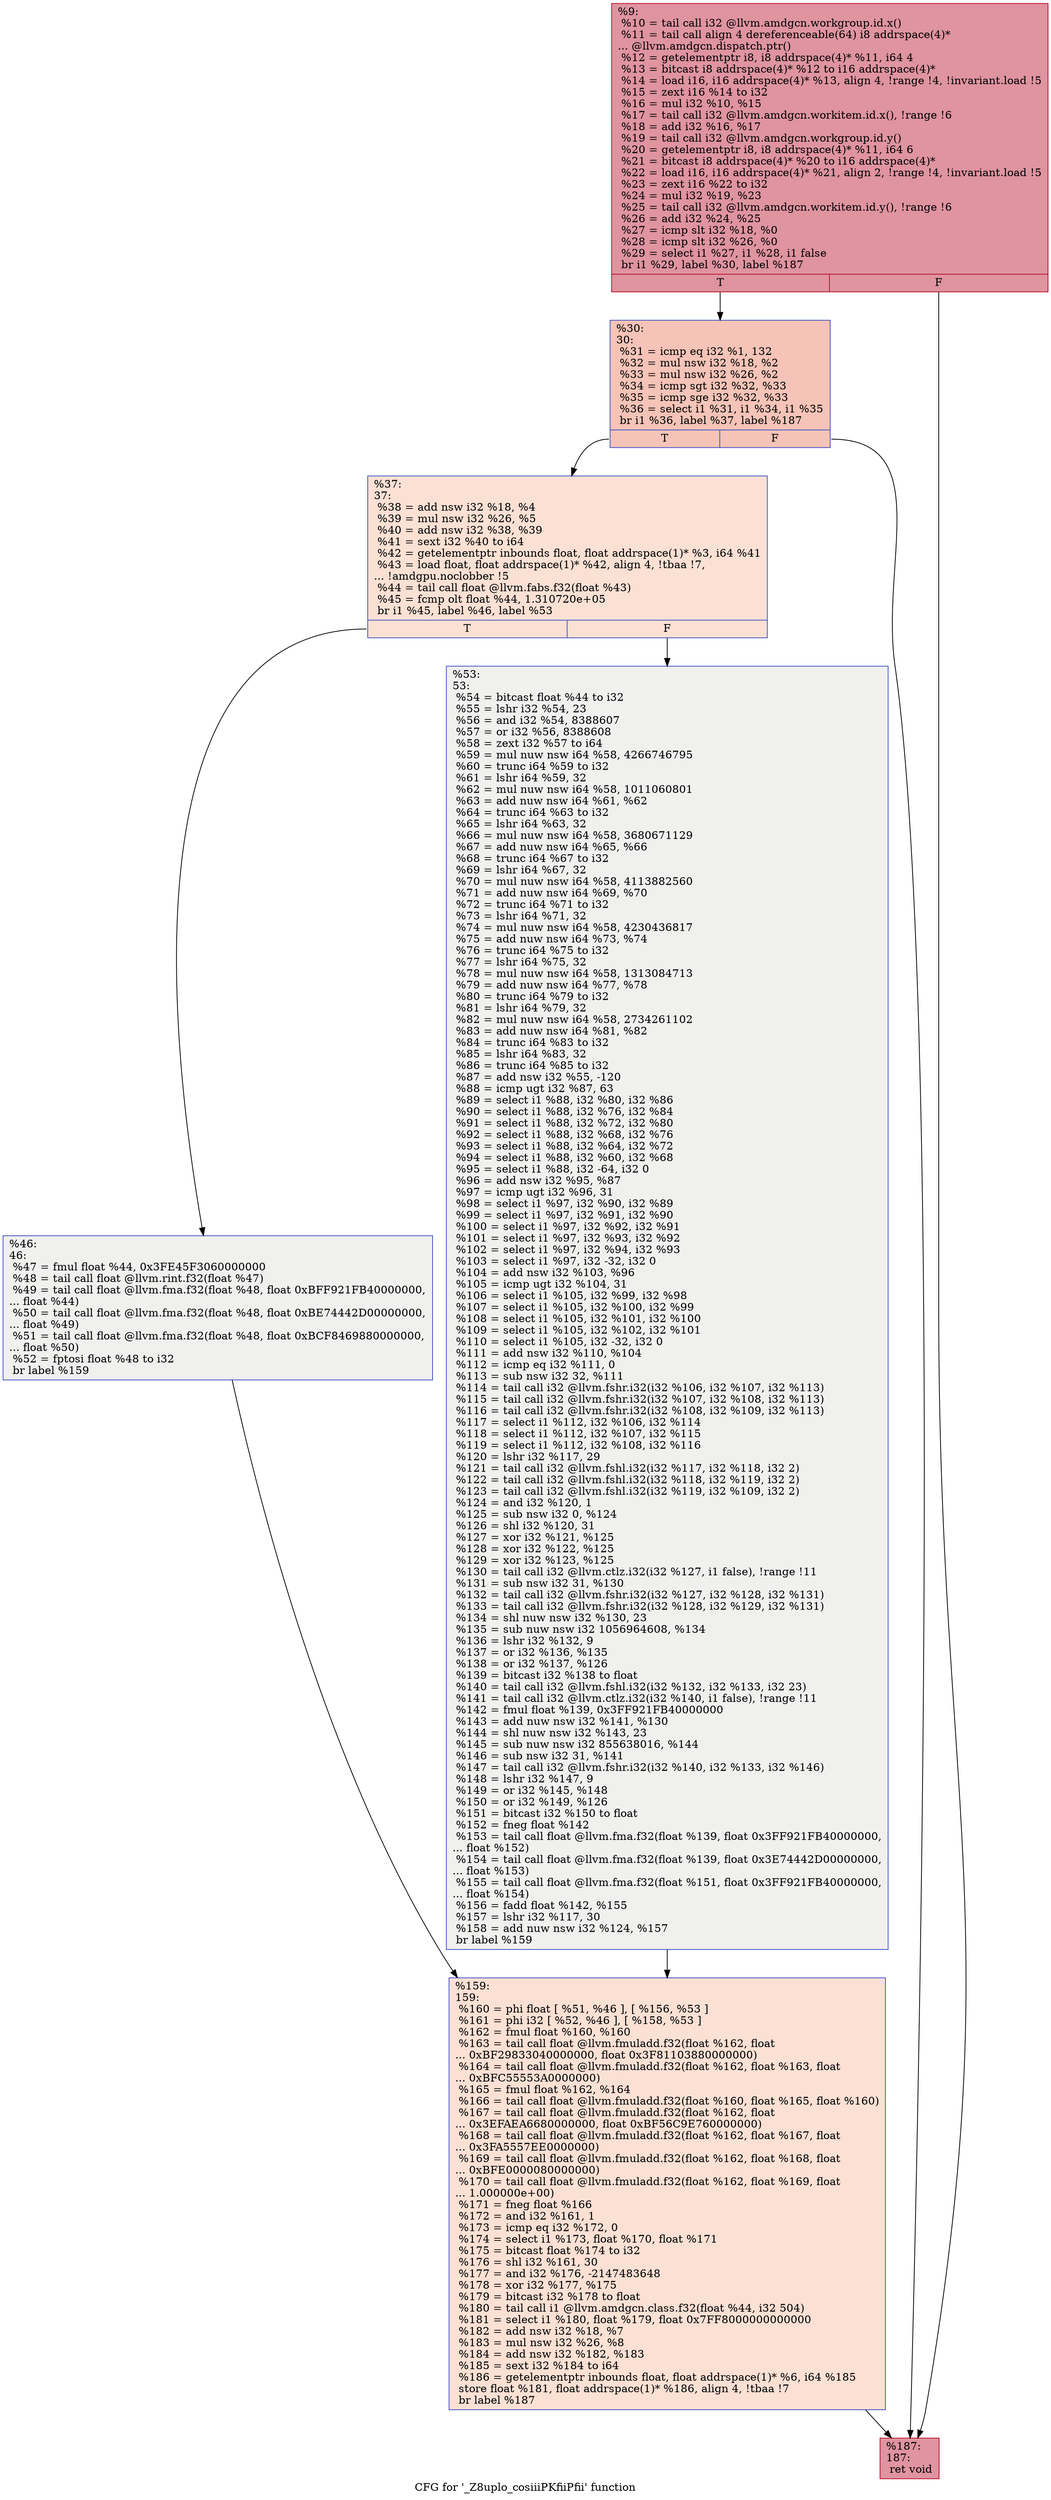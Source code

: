 digraph "CFG for '_Z8uplo_cosiiiPKfiiPfii' function" {
	label="CFG for '_Z8uplo_cosiiiPKfiiPfii' function";

	Node0x47ec730 [shape=record,color="#b70d28ff", style=filled, fillcolor="#b70d2870",label="{%9:\l  %10 = tail call i32 @llvm.amdgcn.workgroup.id.x()\l  %11 = tail call align 4 dereferenceable(64) i8 addrspace(4)*\l... @llvm.amdgcn.dispatch.ptr()\l  %12 = getelementptr i8, i8 addrspace(4)* %11, i64 4\l  %13 = bitcast i8 addrspace(4)* %12 to i16 addrspace(4)*\l  %14 = load i16, i16 addrspace(4)* %13, align 4, !range !4, !invariant.load !5\l  %15 = zext i16 %14 to i32\l  %16 = mul i32 %10, %15\l  %17 = tail call i32 @llvm.amdgcn.workitem.id.x(), !range !6\l  %18 = add i32 %16, %17\l  %19 = tail call i32 @llvm.amdgcn.workgroup.id.y()\l  %20 = getelementptr i8, i8 addrspace(4)* %11, i64 6\l  %21 = bitcast i8 addrspace(4)* %20 to i16 addrspace(4)*\l  %22 = load i16, i16 addrspace(4)* %21, align 2, !range !4, !invariant.load !5\l  %23 = zext i16 %22 to i32\l  %24 = mul i32 %19, %23\l  %25 = tail call i32 @llvm.amdgcn.workitem.id.y(), !range !6\l  %26 = add i32 %24, %25\l  %27 = icmp slt i32 %18, %0\l  %28 = icmp slt i32 %26, %0\l  %29 = select i1 %27, i1 %28, i1 false\l  br i1 %29, label %30, label %187\l|{<s0>T|<s1>F}}"];
	Node0x47ec730:s0 -> Node0x47f0cd0;
	Node0x47ec730:s1 -> Node0x47f0d60;
	Node0x47f0cd0 [shape=record,color="#3d50c3ff", style=filled, fillcolor="#e8765c70",label="{%30:\l30:                                               \l  %31 = icmp eq i32 %1, 132\l  %32 = mul nsw i32 %18, %2\l  %33 = mul nsw i32 %26, %2\l  %34 = icmp sgt i32 %32, %33\l  %35 = icmp sge i32 %32, %33\l  %36 = select i1 %31, i1 %34, i1 %35\l  br i1 %36, label %37, label %187\l|{<s0>T|<s1>F}}"];
	Node0x47f0cd0:s0 -> Node0x47eed50;
	Node0x47f0cd0:s1 -> Node0x47f0d60;
	Node0x47eed50 [shape=record,color="#3d50c3ff", style=filled, fillcolor="#f7b99e70",label="{%37:\l37:                                               \l  %38 = add nsw i32 %18, %4\l  %39 = mul nsw i32 %26, %5\l  %40 = add nsw i32 %38, %39\l  %41 = sext i32 %40 to i64\l  %42 = getelementptr inbounds float, float addrspace(1)* %3, i64 %41\l  %43 = load float, float addrspace(1)* %42, align 4, !tbaa !7,\l... !amdgpu.noclobber !5\l  %44 = tail call float @llvm.fabs.f32(float %43)\l  %45 = fcmp olt float %44, 1.310720e+05\l  br i1 %45, label %46, label %53\l|{<s0>T|<s1>F}}"];
	Node0x47eed50:s0 -> Node0x47f25d0;
	Node0x47eed50:s1 -> Node0x47f2660;
	Node0x47f25d0 [shape=record,color="#3d50c3ff", style=filled, fillcolor="#dedcdb70",label="{%46:\l46:                                               \l  %47 = fmul float %44, 0x3FE45F3060000000\l  %48 = tail call float @llvm.rint.f32(float %47)\l  %49 = tail call float @llvm.fma.f32(float %48, float 0xBFF921FB40000000,\l... float %44)\l  %50 = tail call float @llvm.fma.f32(float %48, float 0xBE74442D00000000,\l... float %49)\l  %51 = tail call float @llvm.fma.f32(float %48, float 0xBCF8469880000000,\l... float %50)\l  %52 = fptosi float %48 to i32\l  br label %159\l}"];
	Node0x47f25d0 -> Node0x47f30c0;
	Node0x47f2660 [shape=record,color="#3d50c3ff", style=filled, fillcolor="#dedcdb70",label="{%53:\l53:                                               \l  %54 = bitcast float %44 to i32\l  %55 = lshr i32 %54, 23\l  %56 = and i32 %54, 8388607\l  %57 = or i32 %56, 8388608\l  %58 = zext i32 %57 to i64\l  %59 = mul nuw nsw i64 %58, 4266746795\l  %60 = trunc i64 %59 to i32\l  %61 = lshr i64 %59, 32\l  %62 = mul nuw nsw i64 %58, 1011060801\l  %63 = add nuw nsw i64 %61, %62\l  %64 = trunc i64 %63 to i32\l  %65 = lshr i64 %63, 32\l  %66 = mul nuw nsw i64 %58, 3680671129\l  %67 = add nuw nsw i64 %65, %66\l  %68 = trunc i64 %67 to i32\l  %69 = lshr i64 %67, 32\l  %70 = mul nuw nsw i64 %58, 4113882560\l  %71 = add nuw nsw i64 %69, %70\l  %72 = trunc i64 %71 to i32\l  %73 = lshr i64 %71, 32\l  %74 = mul nuw nsw i64 %58, 4230436817\l  %75 = add nuw nsw i64 %73, %74\l  %76 = trunc i64 %75 to i32\l  %77 = lshr i64 %75, 32\l  %78 = mul nuw nsw i64 %58, 1313084713\l  %79 = add nuw nsw i64 %77, %78\l  %80 = trunc i64 %79 to i32\l  %81 = lshr i64 %79, 32\l  %82 = mul nuw nsw i64 %58, 2734261102\l  %83 = add nuw nsw i64 %81, %82\l  %84 = trunc i64 %83 to i32\l  %85 = lshr i64 %83, 32\l  %86 = trunc i64 %85 to i32\l  %87 = add nsw i32 %55, -120\l  %88 = icmp ugt i32 %87, 63\l  %89 = select i1 %88, i32 %80, i32 %86\l  %90 = select i1 %88, i32 %76, i32 %84\l  %91 = select i1 %88, i32 %72, i32 %80\l  %92 = select i1 %88, i32 %68, i32 %76\l  %93 = select i1 %88, i32 %64, i32 %72\l  %94 = select i1 %88, i32 %60, i32 %68\l  %95 = select i1 %88, i32 -64, i32 0\l  %96 = add nsw i32 %95, %87\l  %97 = icmp ugt i32 %96, 31\l  %98 = select i1 %97, i32 %90, i32 %89\l  %99 = select i1 %97, i32 %91, i32 %90\l  %100 = select i1 %97, i32 %92, i32 %91\l  %101 = select i1 %97, i32 %93, i32 %92\l  %102 = select i1 %97, i32 %94, i32 %93\l  %103 = select i1 %97, i32 -32, i32 0\l  %104 = add nsw i32 %103, %96\l  %105 = icmp ugt i32 %104, 31\l  %106 = select i1 %105, i32 %99, i32 %98\l  %107 = select i1 %105, i32 %100, i32 %99\l  %108 = select i1 %105, i32 %101, i32 %100\l  %109 = select i1 %105, i32 %102, i32 %101\l  %110 = select i1 %105, i32 -32, i32 0\l  %111 = add nsw i32 %110, %104\l  %112 = icmp eq i32 %111, 0\l  %113 = sub nsw i32 32, %111\l  %114 = tail call i32 @llvm.fshr.i32(i32 %106, i32 %107, i32 %113)\l  %115 = tail call i32 @llvm.fshr.i32(i32 %107, i32 %108, i32 %113)\l  %116 = tail call i32 @llvm.fshr.i32(i32 %108, i32 %109, i32 %113)\l  %117 = select i1 %112, i32 %106, i32 %114\l  %118 = select i1 %112, i32 %107, i32 %115\l  %119 = select i1 %112, i32 %108, i32 %116\l  %120 = lshr i32 %117, 29\l  %121 = tail call i32 @llvm.fshl.i32(i32 %117, i32 %118, i32 2)\l  %122 = tail call i32 @llvm.fshl.i32(i32 %118, i32 %119, i32 2)\l  %123 = tail call i32 @llvm.fshl.i32(i32 %119, i32 %109, i32 2)\l  %124 = and i32 %120, 1\l  %125 = sub nsw i32 0, %124\l  %126 = shl i32 %120, 31\l  %127 = xor i32 %121, %125\l  %128 = xor i32 %122, %125\l  %129 = xor i32 %123, %125\l  %130 = tail call i32 @llvm.ctlz.i32(i32 %127, i1 false), !range !11\l  %131 = sub nsw i32 31, %130\l  %132 = tail call i32 @llvm.fshr.i32(i32 %127, i32 %128, i32 %131)\l  %133 = tail call i32 @llvm.fshr.i32(i32 %128, i32 %129, i32 %131)\l  %134 = shl nuw nsw i32 %130, 23\l  %135 = sub nuw nsw i32 1056964608, %134\l  %136 = lshr i32 %132, 9\l  %137 = or i32 %136, %135\l  %138 = or i32 %137, %126\l  %139 = bitcast i32 %138 to float\l  %140 = tail call i32 @llvm.fshl.i32(i32 %132, i32 %133, i32 23)\l  %141 = tail call i32 @llvm.ctlz.i32(i32 %140, i1 false), !range !11\l  %142 = fmul float %139, 0x3FF921FB40000000\l  %143 = add nuw nsw i32 %141, %130\l  %144 = shl nuw nsw i32 %143, 23\l  %145 = sub nuw nsw i32 855638016, %144\l  %146 = sub nsw i32 31, %141\l  %147 = tail call i32 @llvm.fshr.i32(i32 %140, i32 %133, i32 %146)\l  %148 = lshr i32 %147, 9\l  %149 = or i32 %145, %148\l  %150 = or i32 %149, %126\l  %151 = bitcast i32 %150 to float\l  %152 = fneg float %142\l  %153 = tail call float @llvm.fma.f32(float %139, float 0x3FF921FB40000000,\l... float %152)\l  %154 = tail call float @llvm.fma.f32(float %139, float 0x3E74442D00000000,\l... float %153)\l  %155 = tail call float @llvm.fma.f32(float %151, float 0x3FF921FB40000000,\l... float %154)\l  %156 = fadd float %142, %155\l  %157 = lshr i32 %117, 30\l  %158 = add nuw nsw i32 %124, %157\l  br label %159\l}"];
	Node0x47f2660 -> Node0x47f30c0;
	Node0x47f30c0 [shape=record,color="#3d50c3ff", style=filled, fillcolor="#f7b99e70",label="{%159:\l159:                                              \l  %160 = phi float [ %51, %46 ], [ %156, %53 ]\l  %161 = phi i32 [ %52, %46 ], [ %158, %53 ]\l  %162 = fmul float %160, %160\l  %163 = tail call float @llvm.fmuladd.f32(float %162, float\l... 0xBF29833040000000, float 0x3F81103880000000)\l  %164 = tail call float @llvm.fmuladd.f32(float %162, float %163, float\l... 0xBFC55553A0000000)\l  %165 = fmul float %162, %164\l  %166 = tail call float @llvm.fmuladd.f32(float %160, float %165, float %160)\l  %167 = tail call float @llvm.fmuladd.f32(float %162, float\l... 0x3EFAEA6680000000, float 0xBF56C9E760000000)\l  %168 = tail call float @llvm.fmuladd.f32(float %162, float %167, float\l... 0x3FA5557EE0000000)\l  %169 = tail call float @llvm.fmuladd.f32(float %162, float %168, float\l... 0xBFE0000080000000)\l  %170 = tail call float @llvm.fmuladd.f32(float %162, float %169, float\l... 1.000000e+00)\l  %171 = fneg float %166\l  %172 = and i32 %161, 1\l  %173 = icmp eq i32 %172, 0\l  %174 = select i1 %173, float %170, float %171\l  %175 = bitcast float %174 to i32\l  %176 = shl i32 %161, 30\l  %177 = and i32 %176, -2147483648\l  %178 = xor i32 %177, %175\l  %179 = bitcast i32 %178 to float\l  %180 = tail call i1 @llvm.amdgcn.class.f32(float %44, i32 504)\l  %181 = select i1 %180, float %179, float 0x7FF8000000000000\l  %182 = add nsw i32 %18, %7\l  %183 = mul nsw i32 %26, %8\l  %184 = add nsw i32 %182, %183\l  %185 = sext i32 %184 to i64\l  %186 = getelementptr inbounds float, float addrspace(1)* %6, i64 %185\l  store float %181, float addrspace(1)* %186, align 4, !tbaa !7\l  br label %187\l}"];
	Node0x47f30c0 -> Node0x47f0d60;
	Node0x47f0d60 [shape=record,color="#b70d28ff", style=filled, fillcolor="#b70d2870",label="{%187:\l187:                                              \l  ret void\l}"];
}

